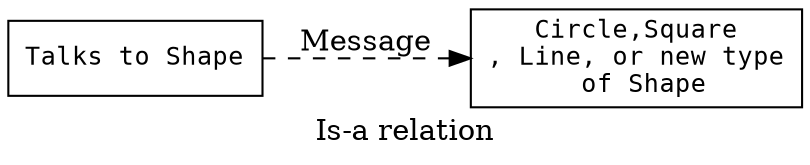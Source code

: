 digraph s {
    rankdir=LR
    label="Is-a relation"
    node[shape="record",fontname="Consolas,Monaca",fontsize="12"]
    node_left[label="Talks to Shape"];
    node_right[label="Circle,Square\n, Line, or new type\n of Shape"];
    node_left->node_right[style=dashed, label="Message"];
    }